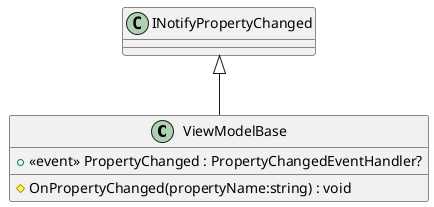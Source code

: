 @startuml
class ViewModelBase {
    +  <<event>> PropertyChanged : PropertyChangedEventHandler? 
    # OnPropertyChanged(propertyName:string) : void
}
INotifyPropertyChanged <|-- ViewModelBase
@enduml
